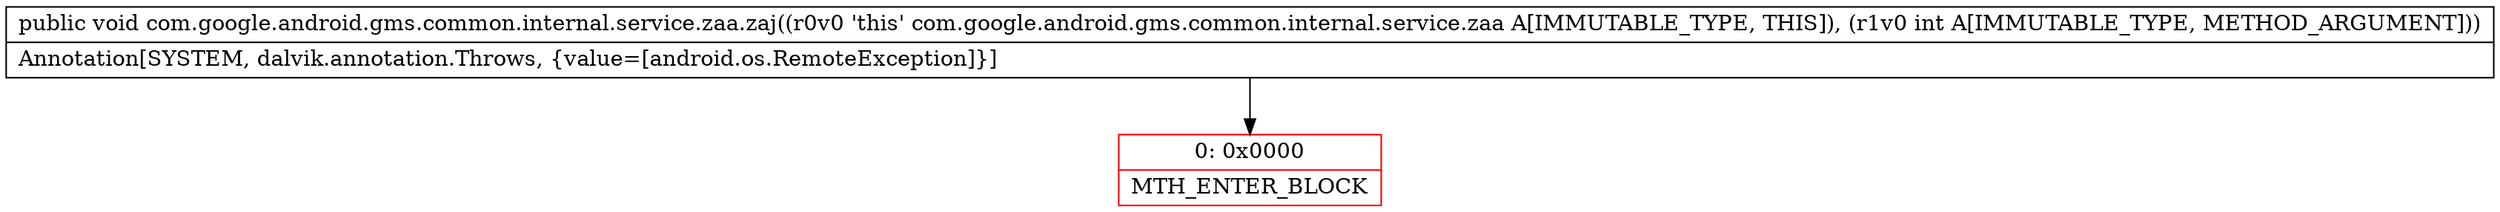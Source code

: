 digraph "CFG forcom.google.android.gms.common.internal.service.zaa.zaj(I)V" {
subgraph cluster_Region_2112218353 {
label = "R(0)";
node [shape=record,color=blue];
}
Node_0 [shape=record,color=red,label="{0\:\ 0x0000|MTH_ENTER_BLOCK\l}"];
MethodNode[shape=record,label="{public void com.google.android.gms.common.internal.service.zaa.zaj((r0v0 'this' com.google.android.gms.common.internal.service.zaa A[IMMUTABLE_TYPE, THIS]), (r1v0 int A[IMMUTABLE_TYPE, METHOD_ARGUMENT]))  | Annotation[SYSTEM, dalvik.annotation.Throws, \{value=[android.os.RemoteException]\}]\l}"];
MethodNode -> Node_0;
}

